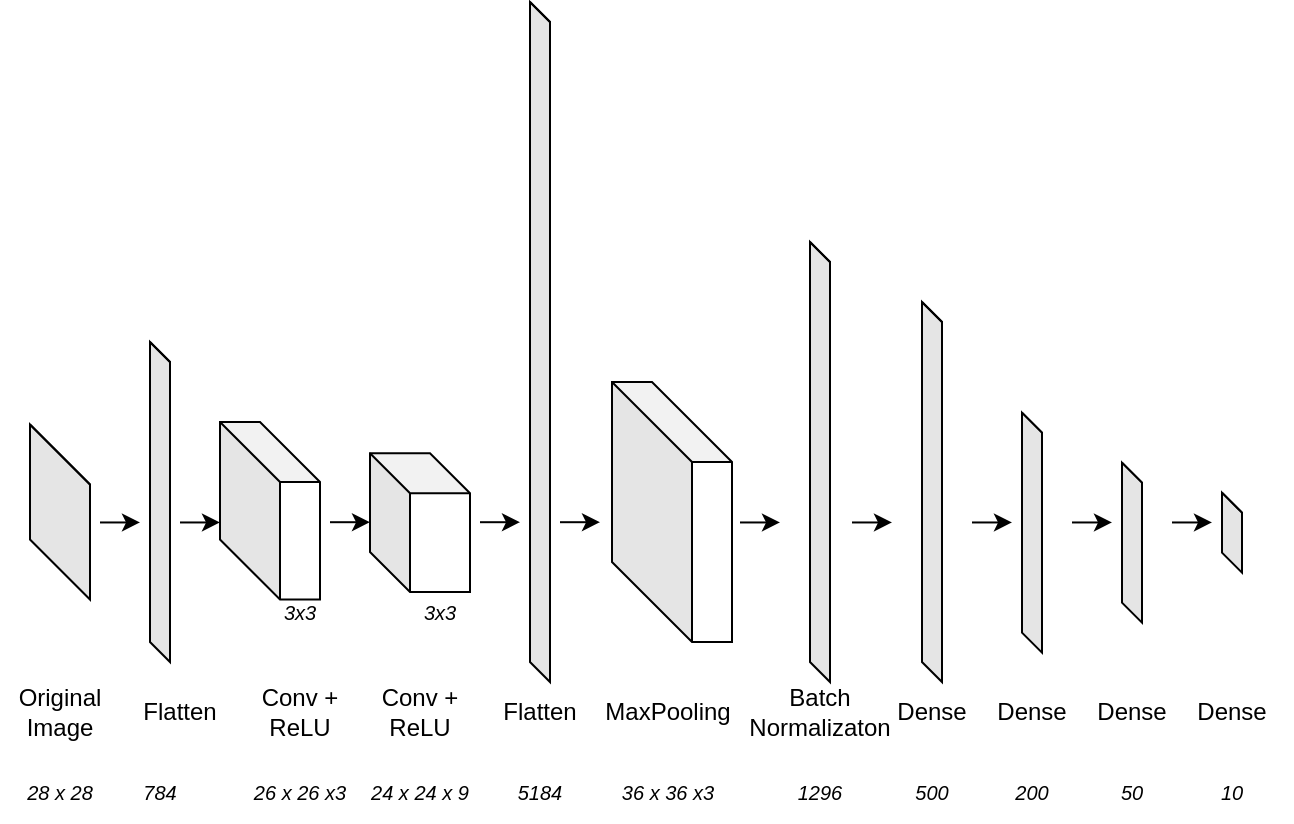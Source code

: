 <mxfile version="19.0.2" type="device"><diagram id="sOYouSDnSIV3QLnvJz8B" name="Page-1"><mxGraphModel dx="881" dy="337" grid="1" gridSize="10" guides="1" tooltips="1" connect="1" arrows="1" fold="1" page="1" pageScale="1" pageWidth="827" pageHeight="1169" math="0" shadow="0"><root><mxCell id="0"/><mxCell id="1" parent="0"/><mxCell id="UkZsZfrOMgkQzLB3N1Ks-2" value="" style="shape=cube;whiteSpace=wrap;html=1;boundedLbl=1;backgroundOutline=1;darkOpacity=0.05;darkOpacity2=0.1;size=30;" parent="1" vertex="1"><mxGeometry x="99" y="301.25" width="30" height="87.5" as="geometry"/></mxCell><mxCell id="UkZsZfrOMgkQzLB3N1Ks-3" value="" style="shape=cube;whiteSpace=wrap;html=1;boundedLbl=1;backgroundOutline=1;darkOpacity=0.05;darkOpacity2=0.1;size=10;" parent="1" vertex="1"><mxGeometry x="159" y="260" width="10" height="160" as="geometry"/></mxCell><mxCell id="b7v3Qh5TIXndqzkIaM-N-1" value="" style="shape=cube;whiteSpace=wrap;html=1;boundedLbl=1;backgroundOutline=1;darkOpacity=0.05;darkOpacity2=0.1;size=30;" parent="1" vertex="1"><mxGeometry x="194" y="300" width="50" height="88.75" as="geometry"/></mxCell><mxCell id="b7v3Qh5TIXndqzkIaM-N-3" value="Flatten" style="text;html=1;strokeColor=none;fillColor=none;align=center;verticalAlign=middle;whiteSpace=wrap;rounded=0;" parent="1" vertex="1"><mxGeometry x="144" y="430" width="60" height="30" as="geometry"/></mxCell><mxCell id="b7v3Qh5TIXndqzkIaM-N-5" value="Original Image" style="text;html=1;strokeColor=none;fillColor=none;align=center;verticalAlign=middle;whiteSpace=wrap;rounded=0;" parent="1" vertex="1"><mxGeometry x="84" y="430" width="60" height="30" as="geometry"/></mxCell><mxCell id="b7v3Qh5TIXndqzkIaM-N-6" value="Conv + ReLU" style="text;html=1;strokeColor=none;fillColor=none;align=center;verticalAlign=middle;whiteSpace=wrap;rounded=0;" parent="1" vertex="1"><mxGeometry x="204" y="430" width="60" height="30" as="geometry"/></mxCell><mxCell id="b7v3Qh5TIXndqzkIaM-N-7" value="" style="shape=cube;whiteSpace=wrap;html=1;boundedLbl=1;backgroundOutline=1;darkOpacity=0.05;darkOpacity2=0.1;" parent="1" vertex="1"><mxGeometry x="269" y="315.63" width="50" height="69.37" as="geometry"/></mxCell><mxCell id="b7v3Qh5TIXndqzkIaM-N-8" value="Conv + ReLU" style="text;html=1;strokeColor=none;fillColor=none;align=center;verticalAlign=middle;whiteSpace=wrap;rounded=0;" parent="1" vertex="1"><mxGeometry x="264" y="430" width="60" height="30" as="geometry"/></mxCell><mxCell id="b7v3Qh5TIXndqzkIaM-N-9" value="" style="shape=cube;whiteSpace=wrap;html=1;boundedLbl=1;backgroundOutline=1;darkOpacity=0.05;darkOpacity2=0.1;size=10;" parent="1" vertex="1"><mxGeometry x="349" y="90" width="10" height="340" as="geometry"/></mxCell><mxCell id="b7v3Qh5TIXndqzkIaM-N-10" value="Flatten" style="text;html=1;strokeColor=none;fillColor=none;align=center;verticalAlign=middle;whiteSpace=wrap;rounded=0;" parent="1" vertex="1"><mxGeometry x="324" y="430" width="60" height="30" as="geometry"/></mxCell><mxCell id="b7v3Qh5TIXndqzkIaM-N-12" value="" style="shape=cube;whiteSpace=wrap;html=1;boundedLbl=1;backgroundOutline=1;darkOpacity=0.05;darkOpacity2=0.1;size=40;" parent="1" vertex="1"><mxGeometry x="390" y="280" width="60" height="130" as="geometry"/></mxCell><mxCell id="b7v3Qh5TIXndqzkIaM-N-13" value="MaxPooling" style="text;html=1;strokeColor=none;fillColor=none;align=center;verticalAlign=middle;whiteSpace=wrap;rounded=0;" parent="1" vertex="1"><mxGeometry x="388" y="430" width="60" height="30" as="geometry"/></mxCell><mxCell id="b7v3Qh5TIXndqzkIaM-N-16" value="" style="shape=cube;whiteSpace=wrap;html=1;boundedLbl=1;backgroundOutline=1;darkOpacity=0.05;darkOpacity2=0.1;size=10;" parent="1" vertex="1"><mxGeometry x="489" y="210" width="10" height="220" as="geometry"/></mxCell><mxCell id="b7v3Qh5TIXndqzkIaM-N-17" value="Batch Normalizaton" style="text;html=1;strokeColor=none;fillColor=none;align=center;verticalAlign=middle;whiteSpace=wrap;rounded=0;" parent="1" vertex="1"><mxGeometry x="464" y="430" width="60" height="30" as="geometry"/></mxCell><mxCell id="b7v3Qh5TIXndqzkIaM-N-18" value="" style="shape=cube;whiteSpace=wrap;html=1;boundedLbl=1;backgroundOutline=1;darkOpacity=0.05;darkOpacity2=0.1;size=10;" parent="1" vertex="1"><mxGeometry x="545" y="240" width="10" height="190" as="geometry"/></mxCell><mxCell id="b7v3Qh5TIXndqzkIaM-N-19" value="Dense&lt;br&gt;" style="text;html=1;strokeColor=none;fillColor=none;align=center;verticalAlign=middle;whiteSpace=wrap;rounded=0;" parent="1" vertex="1"><mxGeometry x="520" y="430" width="60" height="30" as="geometry"/></mxCell><mxCell id="b7v3Qh5TIXndqzkIaM-N-20" value="" style="shape=cube;whiteSpace=wrap;html=1;boundedLbl=1;backgroundOutline=1;darkOpacity=0.05;darkOpacity2=0.1;size=10;" parent="1" vertex="1"><mxGeometry x="595" y="295.31" width="10" height="120" as="geometry"/></mxCell><mxCell id="b7v3Qh5TIXndqzkIaM-N-22" value="" style="shape=cube;whiteSpace=wrap;html=1;boundedLbl=1;backgroundOutline=1;darkOpacity=0.05;darkOpacity2=0.1;size=10;" parent="1" vertex="1"><mxGeometry x="645" y="320.31" width="10" height="80" as="geometry"/></mxCell><mxCell id="b7v3Qh5TIXndqzkIaM-N-24" value="" style="shape=cube;whiteSpace=wrap;html=1;boundedLbl=1;backgroundOutline=1;darkOpacity=0.05;darkOpacity2=0.1;size=10;" parent="1" vertex="1"><mxGeometry x="695" y="335.31" width="10" height="40" as="geometry"/></mxCell><mxCell id="b7v3Qh5TIXndqzkIaM-N-26" value="Dense&lt;br&gt;" style="text;html=1;strokeColor=none;fillColor=none;align=center;verticalAlign=middle;whiteSpace=wrap;rounded=0;" parent="1" vertex="1"><mxGeometry x="570" y="430" width="60" height="30" as="geometry"/></mxCell><mxCell id="b7v3Qh5TIXndqzkIaM-N-27" value="Dense&lt;br&gt;" style="text;html=1;strokeColor=none;fillColor=none;align=center;verticalAlign=middle;whiteSpace=wrap;rounded=0;" parent="1" vertex="1"><mxGeometry x="620" y="430" width="60" height="30" as="geometry"/></mxCell><mxCell id="b7v3Qh5TIXndqzkIaM-N-28" value="Dense&lt;br&gt;" style="text;html=1;strokeColor=none;fillColor=none;align=center;verticalAlign=middle;whiteSpace=wrap;rounded=0;" parent="1" vertex="1"><mxGeometry x="670" y="430" width="60" height="30" as="geometry"/></mxCell><mxCell id="b7v3Qh5TIXndqzkIaM-N-32" value="" style="endArrow=classic;html=1;rounded=0;" parent="1" edge="1"><mxGeometry width="50" height="50" relative="1" as="geometry"><mxPoint x="134" y="350.23" as="sourcePoint"/><mxPoint x="154" y="350.23" as="targetPoint"/></mxGeometry></mxCell><mxCell id="b7v3Qh5TIXndqzkIaM-N-33" value="" style="endArrow=classic;html=1;rounded=0;" parent="1" edge="1"><mxGeometry width="50" height="50" relative="1" as="geometry"><mxPoint x="174" y="350.23" as="sourcePoint"/><mxPoint x="194" y="350.23" as="targetPoint"/></mxGeometry></mxCell><mxCell id="b7v3Qh5TIXndqzkIaM-N-34" value="" style="endArrow=classic;html=1;rounded=0;" parent="1" edge="1"><mxGeometry width="50" height="50" relative="1" as="geometry"><mxPoint x="249" y="350.1" as="sourcePoint"/><mxPoint x="269" y="350.1" as="targetPoint"/></mxGeometry></mxCell><mxCell id="b7v3Qh5TIXndqzkIaM-N-35" value="" style="endArrow=classic;html=1;rounded=0;" parent="1" edge="1"><mxGeometry width="50" height="50" relative="1" as="geometry"><mxPoint x="324" y="350.1" as="sourcePoint"/><mxPoint x="344" y="350.1" as="targetPoint"/></mxGeometry></mxCell><mxCell id="b7v3Qh5TIXndqzkIaM-N-36" value="" style="endArrow=classic;html=1;rounded=0;" parent="1" edge="1"><mxGeometry width="50" height="50" relative="1" as="geometry"><mxPoint x="364" y="350.1" as="sourcePoint"/><mxPoint x="384" y="350.1" as="targetPoint"/></mxGeometry></mxCell><mxCell id="b7v3Qh5TIXndqzkIaM-N-37" value="" style="endArrow=classic;html=1;rounded=0;" parent="1" edge="1"><mxGeometry width="50" height="50" relative="1" as="geometry"><mxPoint x="454" y="350.23" as="sourcePoint"/><mxPoint x="474" y="350.23" as="targetPoint"/></mxGeometry></mxCell><mxCell id="b7v3Qh5TIXndqzkIaM-N-38" value="" style="endArrow=classic;html=1;rounded=0;" parent="1" edge="1"><mxGeometry width="50" height="50" relative="1" as="geometry"><mxPoint x="510" y="350.23" as="sourcePoint"/><mxPoint x="530" y="350.23" as="targetPoint"/></mxGeometry></mxCell><mxCell id="b7v3Qh5TIXndqzkIaM-N-39" value="" style="endArrow=classic;html=1;rounded=0;" parent="1" edge="1"><mxGeometry width="50" height="50" relative="1" as="geometry"><mxPoint x="570" y="350.23" as="sourcePoint"/><mxPoint x="590" y="350.23" as="targetPoint"/></mxGeometry></mxCell><mxCell id="b7v3Qh5TIXndqzkIaM-N-40" value="" style="endArrow=classic;html=1;rounded=0;" parent="1" edge="1"><mxGeometry width="50" height="50" relative="1" as="geometry"><mxPoint x="620" y="350.23" as="sourcePoint"/><mxPoint x="640" y="350.23" as="targetPoint"/></mxGeometry></mxCell><mxCell id="b7v3Qh5TIXndqzkIaM-N-41" value="" style="endArrow=classic;html=1;rounded=0;" parent="1" edge="1"><mxGeometry width="50" height="50" relative="1" as="geometry"><mxPoint x="670" y="350.23" as="sourcePoint"/><mxPoint x="690" y="350.23" as="targetPoint"/></mxGeometry></mxCell><mxCell id="b7v3Qh5TIXndqzkIaM-N-43" value="&lt;i&gt;&lt;font style=&quot;font-size: 10px;&quot;&gt;28 x 28&lt;/font&gt;&lt;/i&gt;" style="text;html=1;strokeColor=none;fillColor=none;align=center;verticalAlign=middle;whiteSpace=wrap;rounded=0;" parent="1" vertex="1"><mxGeometry x="84" y="470" width="60" height="30" as="geometry"/></mxCell><mxCell id="b7v3Qh5TIXndqzkIaM-N-44" value="&lt;i style=&quot;font-size: 10px;&quot;&gt;784&lt;/i&gt;" style="text;html=1;strokeColor=none;fillColor=none;align=center;verticalAlign=middle;whiteSpace=wrap;rounded=0;fontSize=10;" parent="1" vertex="1"><mxGeometry x="134" y="470" width="60" height="30" as="geometry"/></mxCell><mxCell id="b7v3Qh5TIXndqzkIaM-N-47" value="&lt;i style=&quot;font-size: 10px;&quot;&gt;24 x 24 x 9&lt;/i&gt;" style="text;html=1;strokeColor=none;fillColor=none;align=center;verticalAlign=middle;whiteSpace=wrap;rounded=0;fontSize=10;" parent="1" vertex="1"><mxGeometry x="264" y="470" width="60" height="30" as="geometry"/></mxCell><mxCell id="b7v3Qh5TIXndqzkIaM-N-50" value="&lt;i style=&quot;font-size: 10px;&quot;&gt;26 x 26 x3&lt;/i&gt;" style="text;html=1;strokeColor=none;fillColor=none;align=center;verticalAlign=middle;whiteSpace=wrap;rounded=0;fontSize=10;" parent="1" vertex="1"><mxGeometry x="204" y="470" width="60" height="30" as="geometry"/></mxCell><mxCell id="b7v3Qh5TIXndqzkIaM-N-52" value="&lt;i&gt;5184&lt;/i&gt;" style="text;html=1;strokeColor=none;fillColor=none;align=center;verticalAlign=middle;whiteSpace=wrap;rounded=0;fontSize=10;" parent="1" vertex="1"><mxGeometry x="324" y="470" width="60" height="30" as="geometry"/></mxCell><mxCell id="b7v3Qh5TIXndqzkIaM-N-53" value="&lt;i style=&quot;font-size: 10px;&quot;&gt;36 x 36 x3&lt;/i&gt;" style="text;html=1;strokeColor=none;fillColor=none;align=center;verticalAlign=middle;whiteSpace=wrap;rounded=0;fontSize=10;" parent="1" vertex="1"><mxGeometry x="388" y="470" width="60" height="30" as="geometry"/></mxCell><mxCell id="b7v3Qh5TIXndqzkIaM-N-54" value="&lt;i&gt;1296&lt;/i&gt;" style="text;html=1;strokeColor=none;fillColor=none;align=center;verticalAlign=middle;whiteSpace=wrap;rounded=0;fontSize=10;" parent="1" vertex="1"><mxGeometry x="464" y="470" width="60" height="30" as="geometry"/></mxCell><mxCell id="b7v3Qh5TIXndqzkIaM-N-56" value="&lt;i&gt;500&lt;br&gt;&lt;/i&gt;" style="text;html=1;strokeColor=none;fillColor=none;align=center;verticalAlign=middle;whiteSpace=wrap;rounded=0;fontSize=10;" parent="1" vertex="1"><mxGeometry x="520" y="470" width="60" height="30" as="geometry"/></mxCell><mxCell id="b7v3Qh5TIXndqzkIaM-N-57" value="&lt;i&gt;200&lt;br&gt;&lt;/i&gt;" style="text;html=1;strokeColor=none;fillColor=none;align=center;verticalAlign=middle;whiteSpace=wrap;rounded=0;fontSize=10;" parent="1" vertex="1"><mxGeometry x="570" y="470" width="60" height="30" as="geometry"/></mxCell><mxCell id="b7v3Qh5TIXndqzkIaM-N-58" value="&lt;i&gt;50&lt;br&gt;&lt;/i&gt;" style="text;html=1;strokeColor=none;fillColor=none;align=center;verticalAlign=middle;whiteSpace=wrap;rounded=0;fontSize=10;" parent="1" vertex="1"><mxGeometry x="620" y="470" width="60" height="30" as="geometry"/></mxCell><mxCell id="b7v3Qh5TIXndqzkIaM-N-59" value="&lt;i&gt;10&lt;br&gt;&lt;/i&gt;" style="text;html=1;strokeColor=none;fillColor=none;align=center;verticalAlign=middle;whiteSpace=wrap;rounded=0;fontSize=10;" parent="1" vertex="1"><mxGeometry x="670" y="470" width="60" height="30" as="geometry"/></mxCell><mxCell id="Do0sz4Ong-AA7H2280TQ-1" value="&lt;i style=&quot;font-size: 10px;&quot;&gt;3x3&lt;/i&gt;" style="text;html=1;strokeColor=none;fillColor=none;align=center;verticalAlign=middle;whiteSpace=wrap;rounded=0;fontSize=10;" vertex="1" parent="1"><mxGeometry x="204" y="380" width="60" height="30" as="geometry"/></mxCell><mxCell id="Do0sz4Ong-AA7H2280TQ-2" value="&lt;i style=&quot;font-size: 10px;&quot;&gt;3x3&lt;/i&gt;" style="text;html=1;strokeColor=none;fillColor=none;align=center;verticalAlign=middle;whiteSpace=wrap;rounded=0;fontSize=10;" vertex="1" parent="1"><mxGeometry x="274" y="380" width="60" height="30" as="geometry"/></mxCell></root></mxGraphModel></diagram></mxfile>